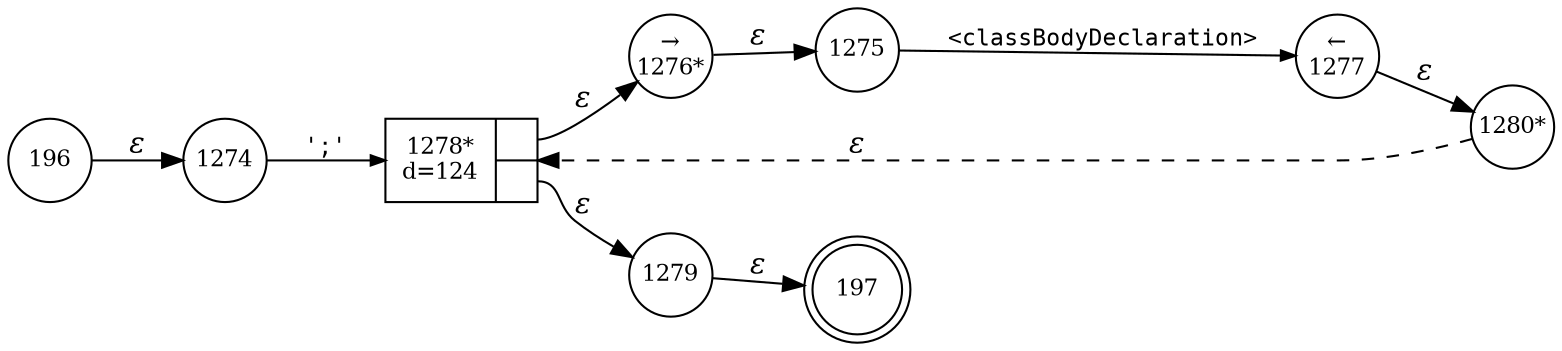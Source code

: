 digraph ATN {
rankdir=LR;
s197[fontsize=11, label="197", shape=doublecircle, fixedsize=true, width=.6];
s1280[fontsize=11,label="1280*", shape=circle, fixedsize=true, width=.55, peripheries=1];
s196[fontsize=11,label="196", shape=circle, fixedsize=true, width=.55, peripheries=1];
s1274[fontsize=11,label="1274", shape=circle, fixedsize=true, width=.55, peripheries=1];
s1275[fontsize=11,label="1275", shape=circle, fixedsize=true, width=.55, peripheries=1];
s1276[fontsize=11,label="&rarr;\n1276*", shape=circle, fixedsize=true, width=.55, peripheries=1];
s1277[fontsize=11,label="&larr;\n1277", shape=circle, fixedsize=true, width=.55, peripheries=1];
s1278[fontsize=11,label="{1278*\nd=124|{<p0>|<p1>}}", shape=record, fixedsize=false, peripheries=1];
s1279[fontsize=11,label="1279", shape=circle, fixedsize=true, width=.55, peripheries=1];
s196 -> s1274 [fontname="Times-Italic", label="&epsilon;"];
s1274 -> s1278 [fontsize=11, fontname="Courier", arrowsize=.7, label = "';'", arrowhead = normal];
s1278:p0 -> s1276 [fontname="Times-Italic", label="&epsilon;"];
s1278:p1 -> s1279 [fontname="Times-Italic", label="&epsilon;"];
s1276 -> s1275 [fontname="Times-Italic", label="&epsilon;"];
s1279 -> s197 [fontname="Times-Italic", label="&epsilon;"];
s1275 -> s1277 [fontsize=11, fontname="Courier", arrowsize=.7, label = "<classBodyDeclaration>", arrowhead = normal];
s1277 -> s1280 [fontname="Times-Italic", label="&epsilon;"];
s1280 -> s1278 [fontname="Times-Italic", label="&epsilon;", style="dashed"];
}